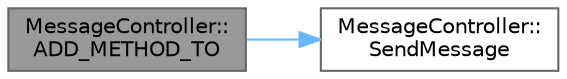 digraph "MessageController::ADD_METHOD_TO"
{
 // LATEX_PDF_SIZE
  bgcolor="transparent";
  edge [fontname=Helvetica,fontsize=10,labelfontname=Helvetica,labelfontsize=10];
  node [fontname=Helvetica,fontsize=10,shape=box,height=0.2,width=0.4];
  rankdir="LR";
  Node1 [id="Node000001",label="MessageController::\lADD_METHOD_TO",height=0.2,width=0.4,color="gray40", fillcolor="grey60", style="filled", fontcolor="black",tooltip="Макрос для определения списка HTTP-методов, обрабатываемых контроллером."];
  Node1 -> Node2 [id="edge1_Node000001_Node000002",color="steelblue1",style="solid",tooltip=" "];
  Node2 [id="Node000002",label="MessageController::\lSendMessage",height=0.2,width=0.4,color="grey40", fillcolor="white", style="filled",URL="$class_message_controller.html#aab5315a88cad8fdc2831a0aa142c7d3c",tooltip="Отправляет сообщение через WebSocket."];
}
